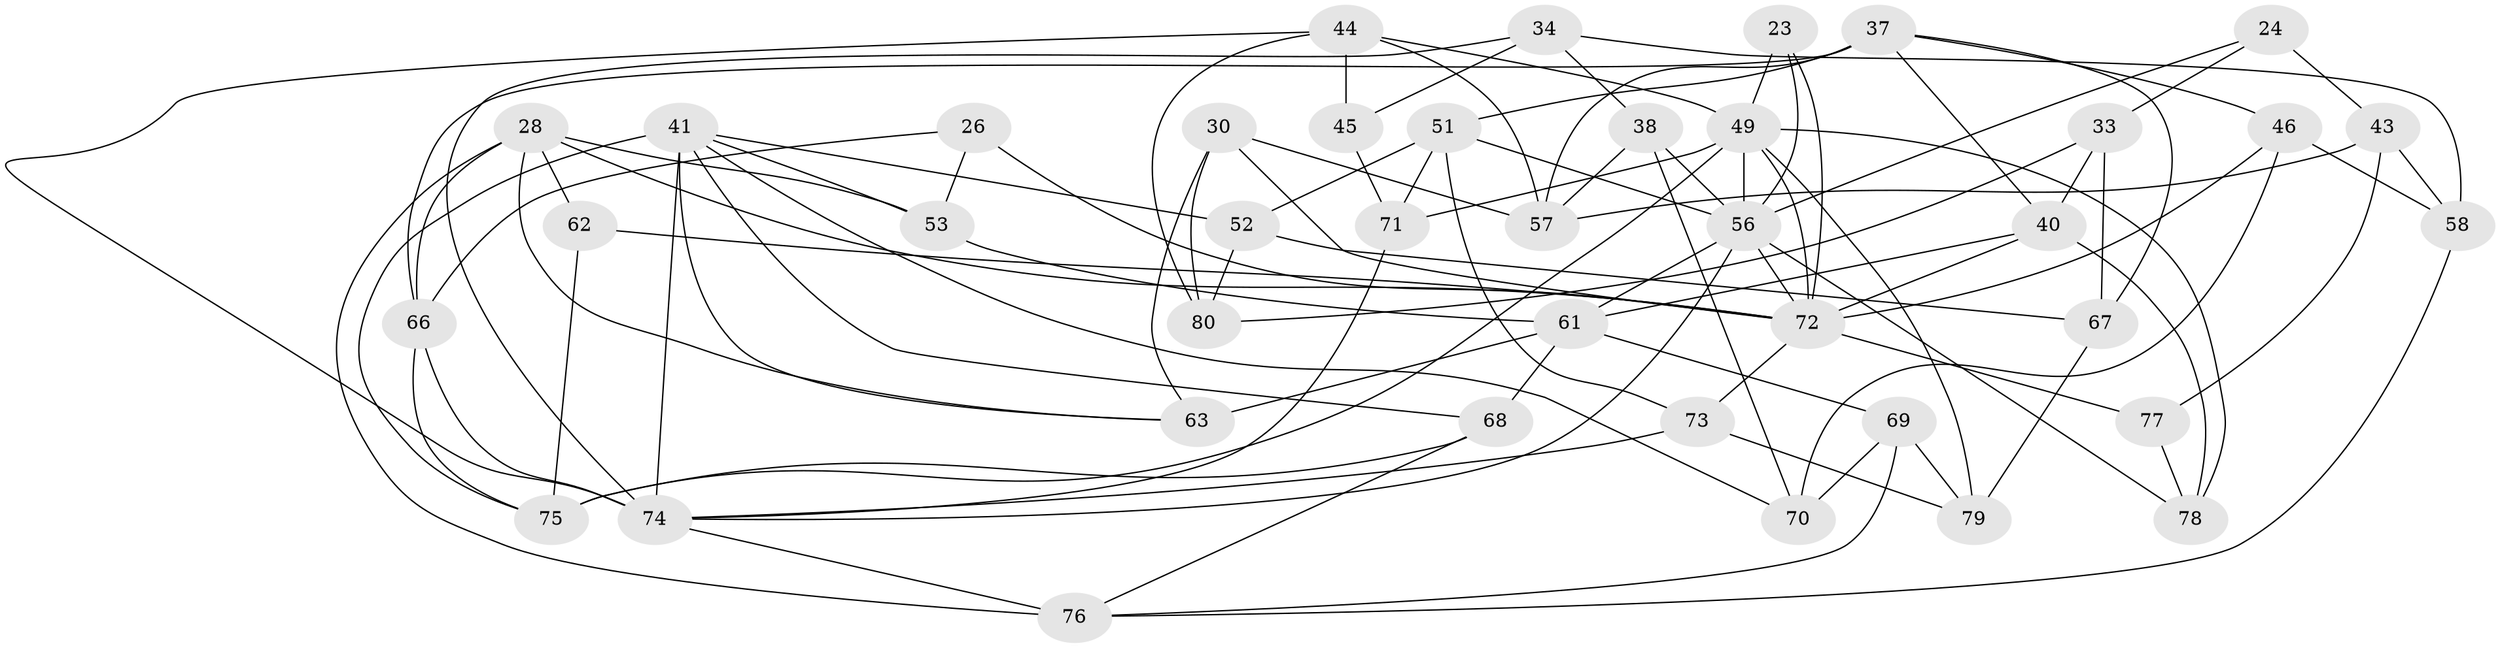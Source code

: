 // original degree distribution, {4: 1.0}
// Generated by graph-tools (version 1.1) at 2025/56/03/09/25 04:56:24]
// undirected, 40 vertices, 95 edges
graph export_dot {
graph [start="1"]
  node [color=gray90,style=filled];
  23;
  24;
  26;
  28 [super="+27"];
  30;
  33;
  34;
  37 [super="+11"];
  38 [super="+17"];
  40 [super="+20"];
  41 [super="+15+12"];
  43 [super="+36"];
  44 [super="+25"];
  45;
  46;
  49 [super="+18+22"];
  51 [super="+47"];
  52;
  53;
  56 [super="+19+35+48"];
  57 [super="+6"];
  58;
  61 [super="+10+55"];
  62;
  63 [super="+31"];
  66 [super="+14+64"];
  67;
  68;
  69;
  70;
  71 [super="+21"];
  72 [super="+8+13+50"];
  73;
  74 [super="+65+54"];
  75 [super="+60+59"];
  76 [super="+29"];
  77;
  78;
  79;
  80;
  23 -- 72 [weight=2];
  23 -- 49;
  23 -- 56;
  24 -- 33;
  24 -- 43 [weight=2];
  24 -- 56;
  26 -- 72 [weight=2];
  26 -- 53;
  26 -- 66;
  28 -- 66;
  28 -- 62;
  28 -- 63;
  28 -- 72;
  28 -- 53;
  28 -- 76;
  30 -- 80;
  30 -- 57;
  30 -- 72;
  30 -- 63;
  33 -- 67;
  33 -- 80;
  33 -- 40;
  34 -- 45;
  34 -- 38;
  34 -- 58;
  34 -- 74;
  37 -- 67;
  37 -- 51;
  37 -- 57 [weight=2];
  37 -- 46;
  37 -- 40;
  37 -- 66 [weight=2];
  38 -- 57;
  38 -- 70;
  38 -- 56 [weight=3];
  40 -- 78;
  40 -- 72 [weight=2];
  40 -- 61;
  41 -- 70;
  41 -- 52;
  41 -- 53;
  41 -- 63;
  41 -- 74 [weight=4];
  41 -- 68;
  41 -- 75;
  43 -- 77 [weight=2];
  43 -- 58;
  43 -- 57;
  44 -- 80;
  44 -- 45 [weight=2];
  44 -- 57;
  44 -- 49;
  44 -- 74;
  45 -- 71;
  46 -- 58;
  46 -- 70;
  46 -- 72;
  49 -- 71 [weight=2];
  49 -- 78;
  49 -- 75 [weight=2];
  49 -- 72;
  49 -- 79;
  49 -- 56;
  51 -- 71 [weight=2];
  51 -- 73;
  51 -- 52;
  51 -- 56;
  52 -- 67;
  52 -- 80;
  53 -- 61;
  56 -- 78;
  56 -- 74 [weight=2];
  56 -- 72;
  56 -- 61 [weight=3];
  58 -- 76;
  61 -- 68;
  61 -- 63 [weight=3];
  61 -- 69;
  62 -- 75 [weight=2];
  62 -- 72;
  66 -- 75 [weight=2];
  66 -- 74 [weight=2];
  67 -- 79;
  68 -- 76;
  68 -- 75;
  69 -- 79;
  69 -- 70;
  69 -- 76;
  71 -- 74;
  72 -- 77;
  72 -- 73;
  73 -- 79;
  73 -- 74;
  74 -- 76 [weight=2];
  77 -- 78;
}
